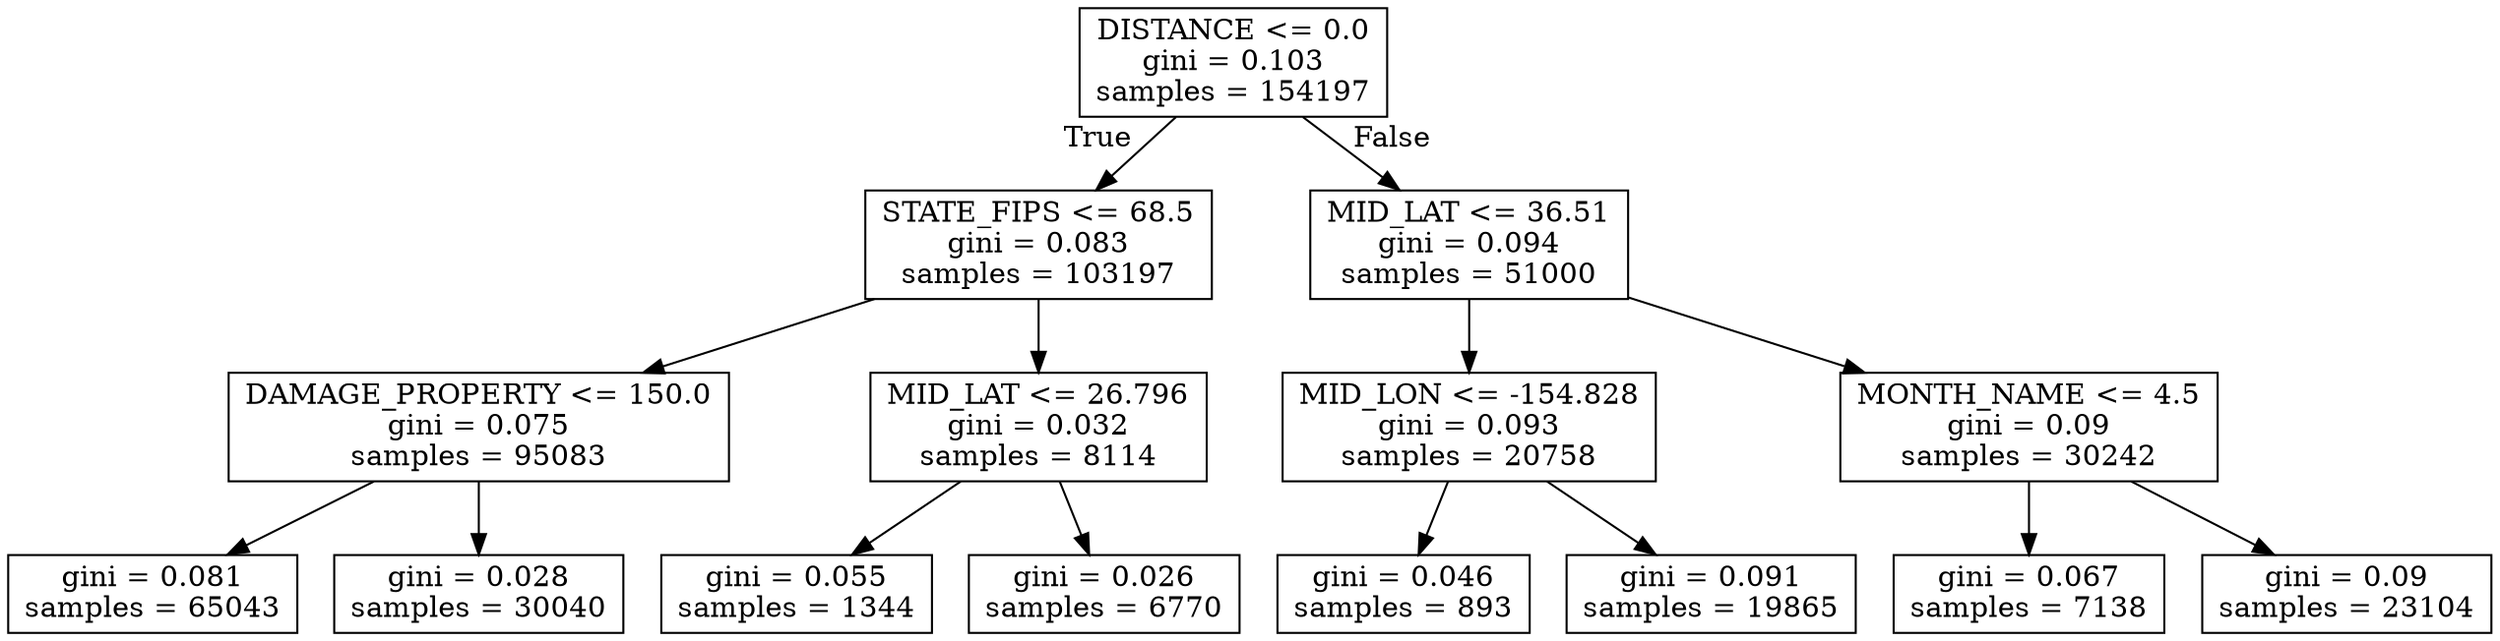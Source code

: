 digraph Tree {
node [shape=box] ;
0 [label="DISTANCE <= 0.0\ngini = 0.103\nsamples = 154197"] ;
1 [label="STATE_FIPS <= 68.5\ngini = 0.083\nsamples = 103197"] ;
0 -> 1 [labeldistance=2.5, labelangle=45, headlabel="True"] ;
2 [label="DAMAGE_PROPERTY <= 150.0\ngini = 0.075\nsamples = 95083"] ;
1 -> 2 ;
3 [label="gini = 0.081\nsamples = 65043"] ;
2 -> 3 ;
4 [label="gini = 0.028\nsamples = 30040"] ;
2 -> 4 ;
5 [label="MID_LAT <= 26.796\ngini = 0.032\nsamples = 8114"] ;
1 -> 5 ;
6 [label="gini = 0.055\nsamples = 1344"] ;
5 -> 6 ;
7 [label="gini = 0.026\nsamples = 6770"] ;
5 -> 7 ;
8 [label="MID_LAT <= 36.51\ngini = 0.094\nsamples = 51000"] ;
0 -> 8 [labeldistance=2.5, labelangle=-45, headlabel="False"] ;
9 [label="MID_LON <= -154.828\ngini = 0.093\nsamples = 20758"] ;
8 -> 9 ;
10 [label="gini = 0.046\nsamples = 893"] ;
9 -> 10 ;
11 [label="gini = 0.091\nsamples = 19865"] ;
9 -> 11 ;
12 [label="MONTH_NAME <= 4.5\ngini = 0.09\nsamples = 30242"] ;
8 -> 12 ;
13 [label="gini = 0.067\nsamples = 7138"] ;
12 -> 13 ;
14 [label="gini = 0.09\nsamples = 23104"] ;
12 -> 14 ;
}